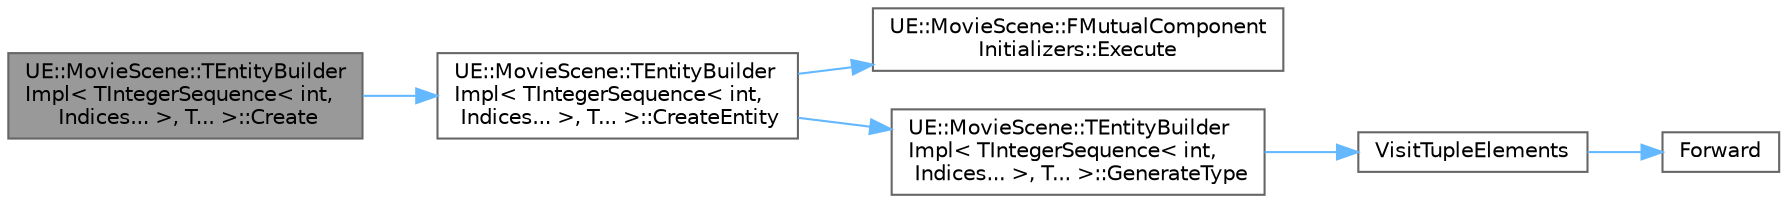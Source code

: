 digraph "UE::MovieScene::TEntityBuilderImpl&lt; TIntegerSequence&lt; int, Indices... &gt;, T... &gt;::Create"
{
 // INTERACTIVE_SVG=YES
 // LATEX_PDF_SIZE
  bgcolor="transparent";
  edge [fontname=Helvetica,fontsize=10,labelfontname=Helvetica,labelfontsize=10];
  node [fontname=Helvetica,fontsize=10,shape=box,height=0.2,width=0.4];
  rankdir="LR";
  Node1 [id="Node000001",label="UE::MovieScene::TEntityBuilder\lImpl\< TIntegerSequence\< int,\l Indices... \>, T... \>::Create",height=0.2,width=0.4,color="gray40", fillcolor="grey60", style="filled", fontcolor="black",tooltip=" "];
  Node1 -> Node2 [id="edge1_Node000001_Node000002",color="steelblue1",style="solid",tooltip=" "];
  Node2 [id="Node000002",label="UE::MovieScene::TEntityBuilder\lImpl\< TIntegerSequence\< int,\l Indices... \>, T... \>::CreateEntity",height=0.2,width=0.4,color="grey40", fillcolor="white", style="filled",URL="$d4/d21/structUE_1_1MovieScene_1_1TEntityBuilderImpl_3_01TIntegerSequence_3_01int_00_01Indices_8_8_8_01_4_00_01T_8_8_8_01_4.html#a10ceeea00139eed2d3d078f93f58294d",tooltip="Create a new entity using this builder's definition by moving the payload components into the new ent..."];
  Node2 -> Node3 [id="edge2_Node000002_Node000003",color="steelblue1",style="solid",tooltip=" "];
  Node3 [id="Node000003",label="UE::MovieScene::FMutualComponent\lInitializers::Execute",height=0.2,width=0.4,color="grey40", fillcolor="white", style="filled",URL="$d1/d23/structUE_1_1MovieScene_1_1FMutualComponentInitializers.html#ae81a2fcc5de45d849d5a4dcda6cb5265",tooltip="Run the mutual initializers over the specified entity range."];
  Node2 -> Node4 [id="edge3_Node000002_Node000004",color="steelblue1",style="solid",tooltip=" "];
  Node4 [id="Node000004",label="UE::MovieScene::TEntityBuilder\lImpl\< TIntegerSequence\< int,\l Indices... \>, T... \>::GenerateType",height=0.2,width=0.4,color="grey40", fillcolor="white", style="filled",URL="$d4/d21/structUE_1_1MovieScene_1_1TEntityBuilderImpl_3_01TIntegerSequence_3_01int_00_01Indices_8_8_8_01_4_00_01T_8_8_8_01_4.html#ac2b463da43a172f96784805988d64925",tooltip=" "];
  Node4 -> Node5 [id="edge4_Node000004_Node000005",color="steelblue1",style="solid",tooltip=" "];
  Node5 [id="Node000005",label="VisitTupleElements",height=0.2,width=0.4,color="grey40", fillcolor="white", style="filled",URL="$d2/d4f/Tuple_8h.html#a756876cbee3aa159aefe5d27b4e063b7",tooltip="Visits each element in the specified tuples in parallel and applies them as arguments to the functor."];
  Node5 -> Node6 [id="edge5_Node000005_Node000006",color="steelblue1",style="solid",tooltip=" "];
  Node6 [id="Node000006",label="Forward",height=0.2,width=0.4,color="grey40", fillcolor="white", style="filled",URL="$d4/d24/UnrealTemplate_8h.html#a68f280c1d561a8899a1e9e3ea8405d00",tooltip="Forward will cast a reference to an rvalue reference."];
}
